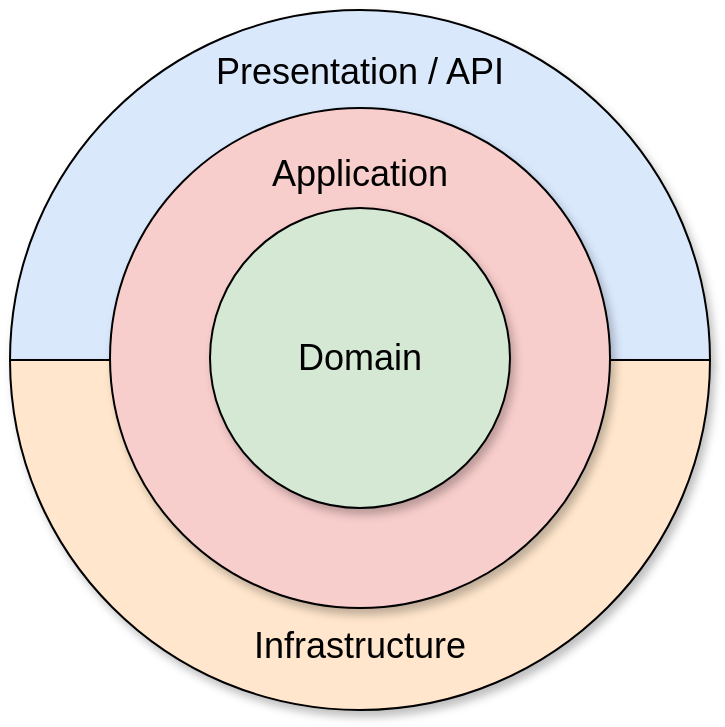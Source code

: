 <mxfile version="18.0.1" type="device"><diagram id="9jGt_q6FWYYw1ggMtXzT" name="Page-1"><mxGraphModel dx="1497" dy="836" grid="1" gridSize="10" guides="1" tooltips="1" connect="1" arrows="1" fold="1" page="1" pageScale="1" pageWidth="850" pageHeight="1100" math="0" shadow="0"><root><mxCell id="0"/><mxCell id="1" parent="0"/><mxCell id="6uPHkfNN32aBZVKwNGYW-18" value="" style="verticalLabelPosition=bottom;verticalAlign=top;html=1;shape=mxgraph.basic.half_circle;fontSize=18;strokeColor=#000000;direction=west;fillColor=#dae8fc;shadow=1;sketch=0;" vertex="1" parent="1"><mxGeometry x="230" y="341" width="350" height="175" as="geometry"/></mxCell><mxCell id="6uPHkfNN32aBZVKwNGYW-17" value="" style="verticalLabelPosition=bottom;verticalAlign=top;html=1;shape=mxgraph.basic.half_circle;fontSize=18;strokeColor=#000000;fillColor=#ffe6cc;shadow=1;sketch=0;" vertex="1" parent="1"><mxGeometry x="230" y="516" width="350" height="175" as="geometry"/></mxCell><mxCell id="6uPHkfNN32aBZVKwNGYW-2" value="" style="ellipse;whiteSpace=wrap;html=1;aspect=fixed;fillColor=#f8cecc;strokeColor=#000000;shadow=1;sketch=0;" vertex="1" parent="1"><mxGeometry x="280" y="390" width="250" height="250" as="geometry"/></mxCell><mxCell id="6uPHkfNN32aBZVKwNGYW-3" value="" style="ellipse;whiteSpace=wrap;html=1;aspect=fixed;fillColor=#d5e8d4;strokeColor=#000000;shadow=1;sketch=0;" vertex="1" parent="1"><mxGeometry x="330" y="440" width="150" height="150" as="geometry"/></mxCell><mxCell id="6uPHkfNN32aBZVKwNGYW-4" value="Presentation / API" style="text;html=1;strokeColor=none;fillColor=none;align=center;verticalAlign=middle;whiteSpace=wrap;rounded=0;fontStyle=0;fontSize=18;shadow=1;sketch=0;" vertex="1" parent="1"><mxGeometry x="295" y="357" width="220" height="30" as="geometry"/></mxCell><mxCell id="6uPHkfNN32aBZVKwNGYW-5" value="Application" style="text;html=1;strokeColor=none;fillColor=none;align=center;verticalAlign=middle;whiteSpace=wrap;rounded=0;fontStyle=0;fontSize=18;shadow=1;sketch=0;" vertex="1" parent="1"><mxGeometry x="295" y="408" width="220" height="30" as="geometry"/></mxCell><mxCell id="6uPHkfNN32aBZVKwNGYW-6" value="Domain" style="text;html=1;strokeColor=none;fillColor=none;align=center;verticalAlign=middle;whiteSpace=wrap;rounded=0;fontStyle=0;fontSize=18;shadow=1;sketch=0;" vertex="1" parent="1"><mxGeometry x="295" y="500" width="220" height="30" as="geometry"/></mxCell><mxCell id="6uPHkfNN32aBZVKwNGYW-7" value="Infrastructure" style="text;html=1;strokeColor=none;fillColor=none;align=center;verticalAlign=middle;whiteSpace=wrap;rounded=0;fontStyle=0;fontSize=18;shadow=1;sketch=0;" vertex="1" parent="1"><mxGeometry x="295" y="644" width="220" height="30" as="geometry"/></mxCell></root></mxGraphModel></diagram></mxfile>